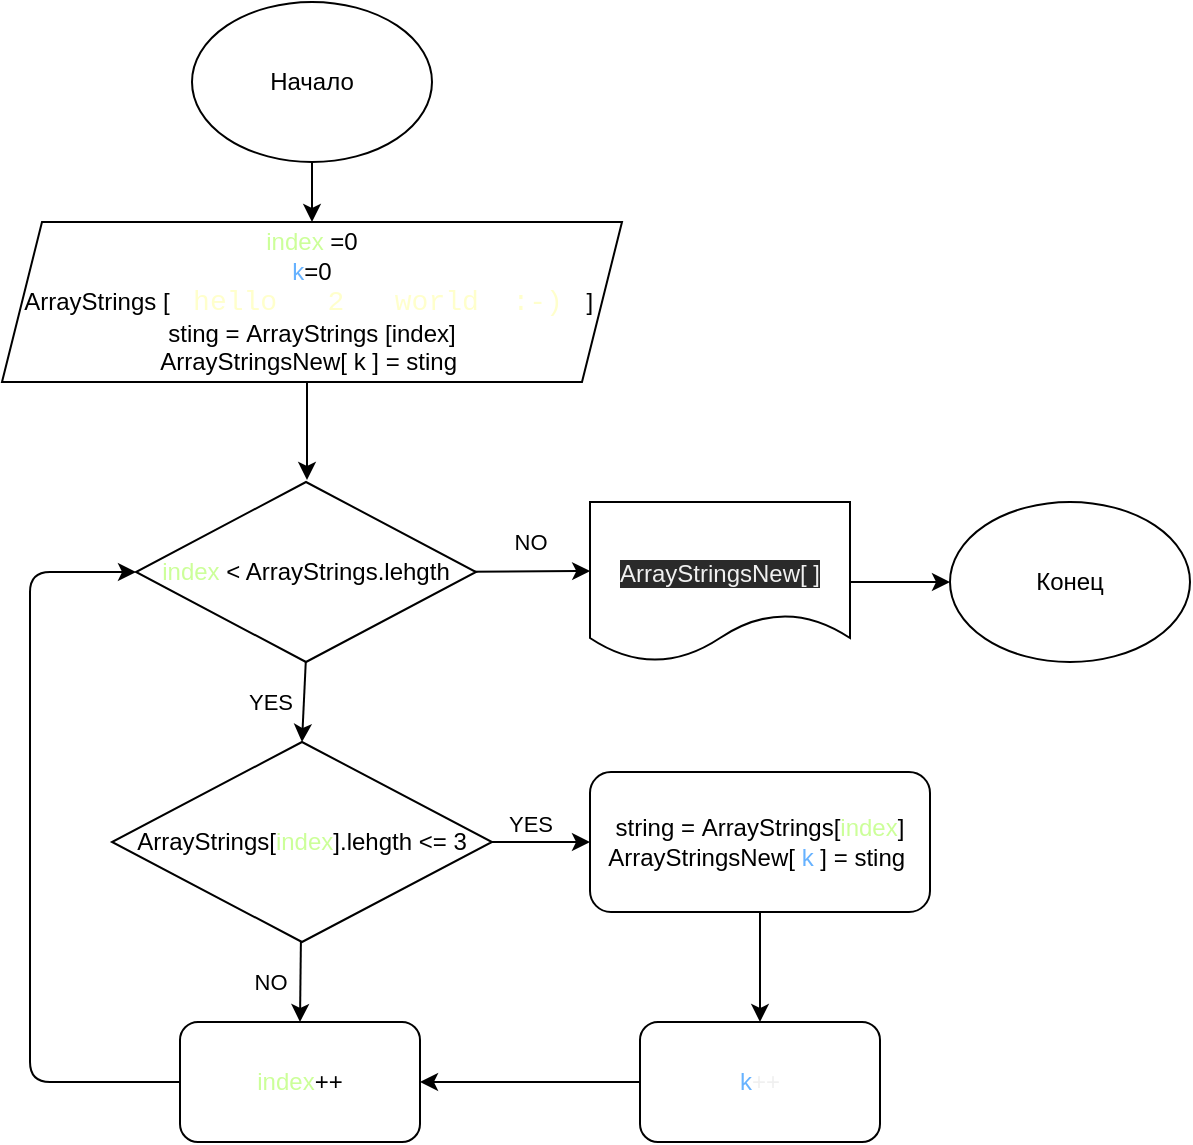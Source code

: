 <mxfile>
    <diagram id="HrZDNsaWcaxALTdVruXT" name="Страница 1">
        <mxGraphModel dx="834" dy="540" grid="1" gridSize="10" guides="1" tooltips="1" connect="1" arrows="1" fold="1" page="1" pageScale="1" pageWidth="827" pageHeight="1169" math="0" shadow="0">
            <root>
                <mxCell id="0"/>
                <mxCell id="1" parent="0"/>
                <mxCell id="13" style="edgeStyle=none;html=1;entryX=0.5;entryY=0;entryDx=0;entryDy=0;" edge="1" parent="1" source="2" target="12">
                    <mxGeometry relative="1" as="geometry"/>
                </mxCell>
                <mxCell id="2" value="Начало" style="ellipse;whiteSpace=wrap;html=1;" parent="1" vertex="1">
                    <mxGeometry x="281" y="10" width="120" height="80" as="geometry"/>
                </mxCell>
                <mxCell id="11" style="edgeStyle=none;html=1;entryX=0.5;entryY=0;entryDx=0;entryDy=0;" parent="1" edge="1">
                    <mxGeometry relative="1" as="geometry">
                        <mxPoint x="338.5" y="200" as="sourcePoint"/>
                        <mxPoint x="338.5" y="249" as="targetPoint"/>
                    </mxGeometry>
                </mxCell>
                <mxCell id="8" value="NO" style="edgeStyle=none;html=1;entryX=0;entryY=0.5;entryDx=0;entryDy=0;" parent="1" edge="1">
                    <mxGeometry x="0.018" y="15" relative="1" as="geometry">
                        <mxPoint x="418.997" y="294.921" as="sourcePoint"/>
                        <mxPoint x="480.09" y="294.5" as="targetPoint"/>
                        <mxPoint as="offset"/>
                    </mxGeometry>
                </mxCell>
                <mxCell id="15" value="YES" style="edgeStyle=none;html=1;entryX=0.5;entryY=0;entryDx=0;entryDy=0;" edge="1" parent="1">
                    <mxGeometry x="0.065" y="-17" relative="1" as="geometry">
                        <mxPoint x="336" y="380" as="targetPoint"/>
                        <mxPoint x="337.934" y="338.906" as="sourcePoint"/>
                        <mxPoint as="offset"/>
                    </mxGeometry>
                </mxCell>
                <mxCell id="5" value="&lt;font color=&quot;#ccff99&quot;&gt;index &lt;/font&gt;&amp;lt; ArrayStrings.lehgth" style="rhombus;whiteSpace=wrap;html=1;" parent="1" vertex="1">
                    <mxGeometry x="253" y="250" width="170" height="90" as="geometry"/>
                </mxCell>
                <mxCell id="10" style="edgeStyle=none;html=1;entryX=0;entryY=0.5;entryDx=0;entryDy=0;" parent="1" source="6" target="7" edge="1">
                    <mxGeometry relative="1" as="geometry"/>
                </mxCell>
                <mxCell id="6" value="&lt;span style=&quot;color: rgb(240 , 240 , 240) ; font-family: &amp;#34;helvetica&amp;#34; ; font-size: 12px ; font-style: normal ; font-weight: 400 ; letter-spacing: normal ; text-align: center ; text-indent: 0px ; text-transform: none ; word-spacing: 0px ; background-color: rgb(42 , 42 , 42) ; display: inline ; float: none&quot;&gt;&lt;br&gt;ArrayStringsNew[ ]&lt;/span&gt;" style="shape=document;whiteSpace=wrap;html=1;boundedLbl=1;" parent="1" vertex="1">
                    <mxGeometry x="480" y="260" width="130" height="80" as="geometry"/>
                </mxCell>
                <mxCell id="7" value="Конец" style="ellipse;whiteSpace=wrap;html=1;" parent="1" vertex="1">
                    <mxGeometry x="660" y="260" width="120" height="80" as="geometry"/>
                </mxCell>
                <mxCell id="12" value="&lt;font color=&quot;#ccff99&quot;&gt;index&amp;nbsp;&lt;/font&gt;=0&lt;br&gt;&lt;font color=&quot;#66b2ff&quot;&gt;k&lt;/font&gt;=0&lt;br&gt;ArrayStrings [&lt;font color=&quot;#ffffff&quot;&gt;&amp;nbsp;&lt;/font&gt;&lt;span style=&quot;font-family: &amp;#34;consolas&amp;#34; , &amp;#34;courier new&amp;#34; , monospace ; font-size: 14px&quot;&gt;&lt;font color=&quot;#ffffff&quot;&gt;&quot;&lt;/font&gt;&lt;font color=&quot;#ffffcc&quot;&gt;hello&lt;/font&gt;&lt;font color=&quot;#ffffff&quot;&gt;&quot;,&quot;&lt;/font&gt;&lt;font color=&quot;#ffffcc&quot;&gt;2&lt;/font&gt;&lt;font color=&quot;#ffffff&quot;&gt;&quot;,&quot;&lt;/font&gt;&lt;font color=&quot;#ffffcc&quot;&gt;world&lt;/font&gt;&lt;font color=&quot;#ffffff&quot;&gt;,&quot;&lt;/font&gt;&lt;font color=&quot;#ffffcc&quot;&gt;:-)&lt;/font&gt;&lt;font color=&quot;#ffffff&quot;&gt;&quot;&lt;/font&gt;&lt;/span&gt;&lt;font color=&quot;#ffffff&quot;&gt;&amp;nbsp;&lt;/font&gt;]&amp;nbsp;&lt;br&gt;sting =&amp;nbsp;ArrayStrings&amp;nbsp;[index]&lt;br&gt;&lt;span style=&quot;font-family: &amp;#34;helvetica&amp;#34;&quot;&gt;ArrayStringsNew[&amp;nbsp;&lt;/span&gt;k&amp;nbsp;&lt;span style=&quot;font-family: &amp;#34;helvetica&amp;#34;&quot;&gt;] =&amp;nbsp;&lt;/span&gt;sting&amp;nbsp;" style="shape=parallelogram;perimeter=parallelogramPerimeter;whiteSpace=wrap;html=1;fixedSize=1;" parent="1" vertex="1">
                    <mxGeometry x="186" y="120" width="310" height="80" as="geometry"/>
                </mxCell>
                <mxCell id="18" value="YES" style="edgeStyle=none;html=1;entryX=0;entryY=0.5;entryDx=0;entryDy=0;" edge="1" parent="1">
                    <mxGeometry x="-0.225" y="9" relative="1" as="geometry">
                        <mxPoint x="431" y="430" as="sourcePoint"/>
                        <mxPoint x="480" y="430" as="targetPoint"/>
                        <mxPoint as="offset"/>
                    </mxGeometry>
                </mxCell>
                <mxCell id="21" value="NO" style="edgeStyle=none;html=1;entryX=0.5;entryY=0;entryDx=0;entryDy=0;" edge="1" parent="1" source="14" target="16">
                    <mxGeometry x="0.016" y="-15" relative="1" as="geometry">
                        <mxPoint as="offset"/>
                    </mxGeometry>
                </mxCell>
                <mxCell id="14" value="ArrayStrings[&lt;font color=&quot;#ccff99&quot;&gt;index&lt;/font&gt;].lehgth &amp;lt;= 3" style="rhombus;whiteSpace=wrap;html=1;" vertex="1" parent="1">
                    <mxGeometry x="241" y="380" width="190" height="100" as="geometry"/>
                </mxCell>
                <mxCell id="20" style="edgeStyle=none;html=1;entryX=0;entryY=0.5;entryDx=0;entryDy=0;" edge="1" parent="1" source="16" target="5">
                    <mxGeometry relative="1" as="geometry">
                        <mxPoint x="200" y="270" as="targetPoint"/>
                        <Array as="points">
                            <mxPoint x="200" y="550"/>
                            <mxPoint x="200" y="430"/>
                            <mxPoint x="200" y="295"/>
                        </Array>
                    </mxGeometry>
                </mxCell>
                <mxCell id="16" value="&lt;font color=&quot;#ccff99&quot;&gt;index&lt;/font&gt;++" style="rounded=1;whiteSpace=wrap;html=1;" vertex="1" parent="1">
                    <mxGeometry x="275" y="520" width="120" height="60" as="geometry"/>
                </mxCell>
                <mxCell id="24" style="edgeStyle=none;html=1;entryX=0.5;entryY=0;entryDx=0;entryDy=0;fontColor=#66B2FF;" edge="1" parent="1" source="17" target="23">
                    <mxGeometry relative="1" as="geometry"/>
                </mxCell>
                <mxCell id="17" value="&lt;span style=&quot;font-family: &amp;#34;helvetica&amp;#34;&quot;&gt;string =&amp;nbsp;&lt;/span&gt;ArrayStrings[&lt;font color=&quot;#ccff99&quot;&gt;index&lt;/font&gt;]&lt;span style=&quot;font-family: &amp;#34;helvetica&amp;#34;&quot;&gt;&lt;br&gt;ArrayStringsNew[&lt;/span&gt;&amp;nbsp;&lt;font color=&quot;#66b2ff&quot;&gt;k&amp;nbsp;&lt;/font&gt;&lt;span style=&quot;font-family: &amp;#34;helvetica&amp;#34;&quot;&gt;] =&amp;nbsp;&lt;/span&gt;sting&amp;nbsp;&lt;br&gt;" style="rounded=1;whiteSpace=wrap;html=1;" vertex="1" parent="1">
                    <mxGeometry x="480" y="395" width="170" height="70" as="geometry"/>
                </mxCell>
                <mxCell id="25" style="edgeStyle=none;html=1;entryX=1;entryY=0.5;entryDx=0;entryDy=0;fontColor=#66B2FF;" edge="1" parent="1" source="23" target="16">
                    <mxGeometry relative="1" as="geometry"/>
                </mxCell>
                <mxCell id="23" value="&lt;font color=&quot;#66b2ff&quot;&gt;k&lt;/font&gt;&lt;span style=&quot;color: rgb(240 , 240 , 240)&quot;&gt;++&lt;/span&gt;" style="rounded=1;whiteSpace=wrap;html=1;labelBackgroundColor=none;fontColor=#66B2FF;" vertex="1" parent="1">
                    <mxGeometry x="505" y="520" width="120" height="60" as="geometry"/>
                </mxCell>
            </root>
        </mxGraphModel>
    </diagram>
</mxfile>